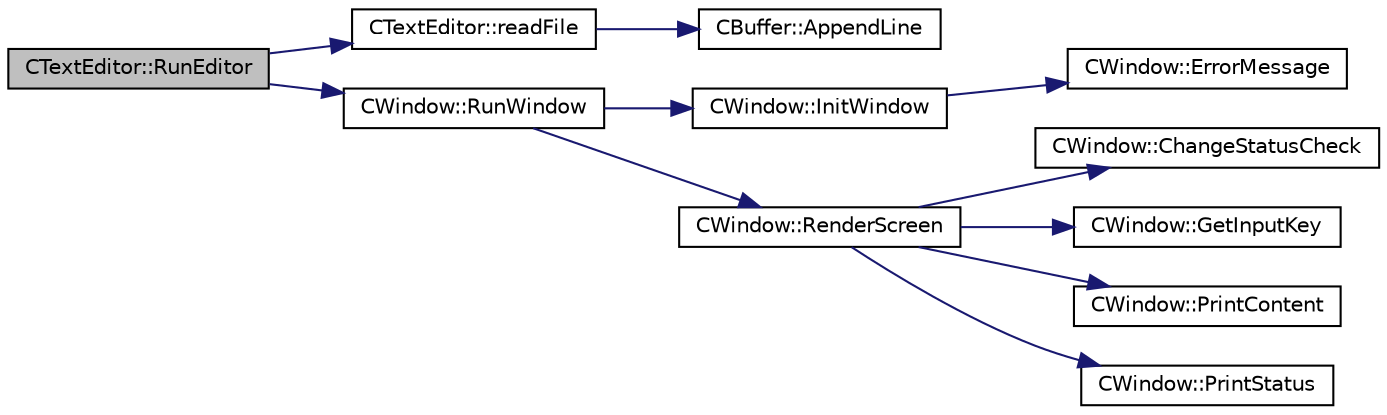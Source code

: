 digraph "CTextEditor::RunEditor"
{
 // LATEX_PDF_SIZE
  edge [fontname="Helvetica",fontsize="10",labelfontname="Helvetica",labelfontsize="10"];
  node [fontname="Helvetica",fontsize="10",shape=record];
  rankdir="LR";
  Node1 [label="CTextEditor::RunEditor",height=0.2,width=0.4,color="black", fillcolor="grey75", style="filled", fontcolor="black",tooltip="Starts the editor and controls its process."];
  Node1 -> Node2 [color="midnightblue",fontsize="10",style="solid",fontname="Helvetica"];
  Node2 [label="CTextEditor::readFile",height=0.2,width=0.4,color="black", fillcolor="white", style="filled",URL="$classCTextEditor.html#a1c212f137b8ff26d56b0a72be986d407",tooltip="Reads a file and stores it in buffer."];
  Node2 -> Node3 [color="midnightblue",fontsize="10",style="solid",fontname="Helvetica"];
  Node3 [label="CBuffer::AppendLine",height=0.2,width=0.4,color="black", fillcolor="white", style="filled",URL="$classCBuffer.html#a780fbe80988813dc783dc6f68418ccb4",tooltip="Appens a line to the end of the buffer (vector lines)."];
  Node1 -> Node4 [color="midnightblue",fontsize="10",style="solid",fontname="Helvetica"];
  Node4 [label="CWindow::RunWindow",height=0.2,width=0.4,color="black", fillcolor="white", style="filled",URL="$classCWindow.html#a6837f9b8cf9f6fee8c2b85db27c67a85",tooltip="Starts the windows and initializes ncurses library."];
  Node4 -> Node5 [color="midnightblue",fontsize="10",style="solid",fontname="Helvetica"];
  Node5 [label="CWindow::InitWindow",height=0.2,width=0.4,color="black", fillcolor="white", style="filled",URL="$classCWindow.html#a3f029a891c13c01dc3568e65e9a0da2c",tooltip="Initializes ncurses."];
  Node5 -> Node6 [color="midnightblue",fontsize="10",style="solid",fontname="Helvetica"];
  Node6 [label="CWindow::ErrorMessage",height=0.2,width=0.4,color="black", fillcolor="white", style="filled",URL="$classCWindow.html#a93c5f62c3b8e5d3865b9dbcd3459a630",tooltip="Prints out an error message that varies depending on the error_text."];
  Node4 -> Node7 [color="midnightblue",fontsize="10",style="solid",fontname="Helvetica"];
  Node7 [label="CWindow::RenderScreen",height=0.2,width=0.4,color="black", fillcolor="white", style="filled",URL="$classCWindow.html#adaa430b483a91e433214ff10fde23b48",tooltip="While loop that refreshes and updates the screen."];
  Node7 -> Node8 [color="midnightblue",fontsize="10",style="solid",fontname="Helvetica"];
  Node8 [label="CWindow::ChangeStatusCheck",height=0.2,width=0.4,color="black", fillcolor="white", style="filled",URL="$classCWindow.html#aa3df983e285520ce0aa2efff7976ea26",tooltip="Interface for checking current status and decide what to do."];
  Node7 -> Node9 [color="midnightblue",fontsize="10",style="solid",fontname="Helvetica"];
  Node9 [label="CWindow::GetInputKey",height=0.2,width=0.4,color="black", fillcolor="white", style="filled",URL="$classCWindow.html#a9d4c119ae0f6a21fbd6962c72b61c4b5",tooltip="Reads a keypress from the user."];
  Node7 -> Node10 [color="midnightblue",fontsize="10",style="solid",fontname="Helvetica"];
  Node10 [label="CWindow::PrintContent",height=0.2,width=0.4,color="black", fillcolor="white", style="filled",URL="$classCWindow.html#a5249ff836d8d98ac10561fa1725e65fe",tooltip="Prints out all the contents of the buffer to the screen."];
  Node7 -> Node11 [color="midnightblue",fontsize="10",style="solid",fontname="Helvetica"];
  Node11 [label="CWindow::PrintStatus",height=0.2,width=0.4,color="black", fillcolor="white", style="filled",URL="$classCWindow.html#a6258a9240f205a20c14be1027ada08d4",tooltip="Prints out the whole status line to the screen."];
}
